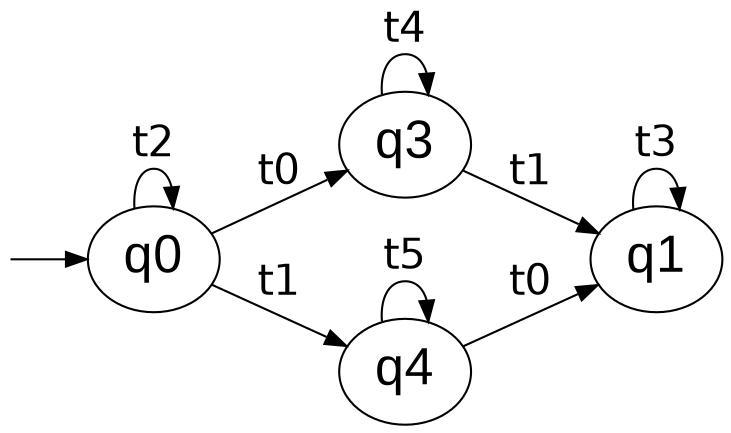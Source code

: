 digraph G {
// xor 1-2 dfa
  rankdir=LR;
  fontname=courier;
  graph [labeljust=l,nojustify=true];
  node [fontname=Arial, fontsize=25];
  edge [fontname=Helvetica, fontsize=20];
   H0 [label="", style=invis, width=0]
   H0 -> q0;
   q0 -> q3 [label="t0"];
   q0 -> q4 [label="t1"];
   q0 -> q0 [label="t2"];
   q1 -> q1 [label="t3"];
   q3 -> q3 [label="t4"];
   q3 -> q1 [label="t1"];
   q4 -> q1 [label="t0"];
   q4 -> q4 [label="t5"];
}

